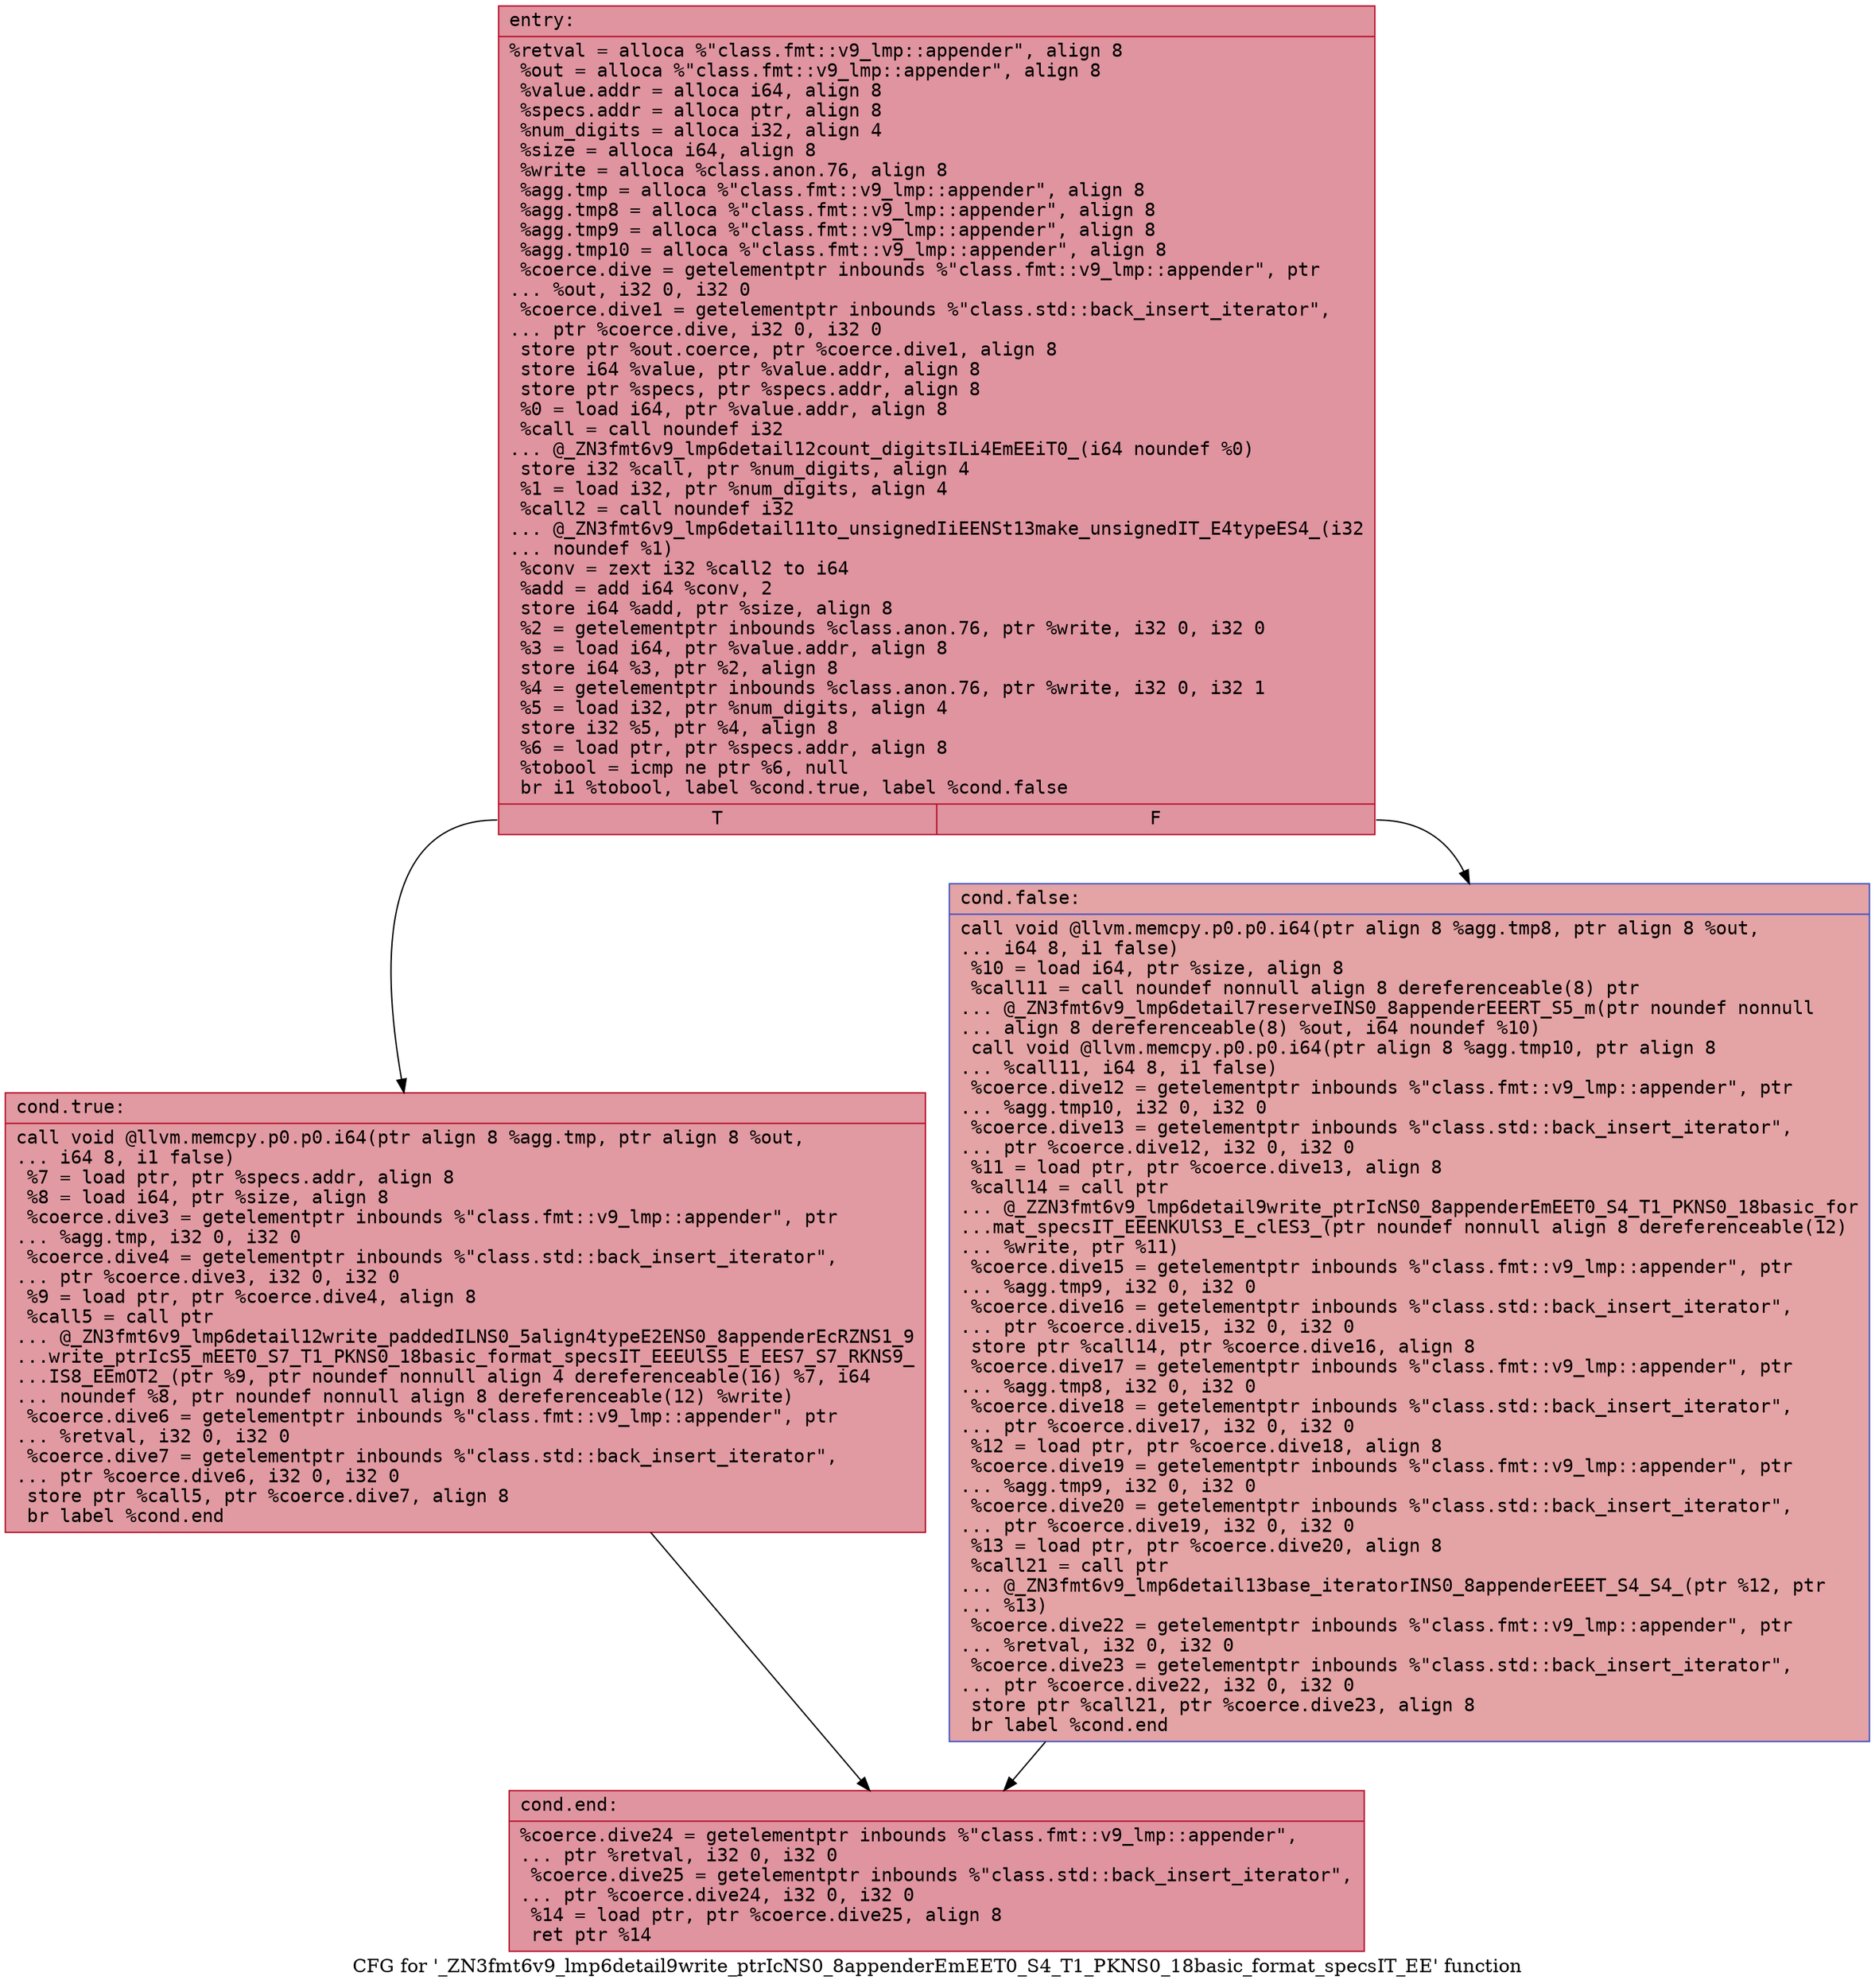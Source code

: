 digraph "CFG for '_ZN3fmt6v9_lmp6detail9write_ptrIcNS0_8appenderEmEET0_S4_T1_PKNS0_18basic_format_specsIT_EE' function" {
	label="CFG for '_ZN3fmt6v9_lmp6detail9write_ptrIcNS0_8appenderEmEET0_S4_T1_PKNS0_18basic_format_specsIT_EE' function";

	Node0x55fec341b870 [shape=record,color="#b70d28ff", style=filled, fillcolor="#b70d2870" fontname="Courier",label="{entry:\l|  %retval = alloca %\"class.fmt::v9_lmp::appender\", align 8\l  %out = alloca %\"class.fmt::v9_lmp::appender\", align 8\l  %value.addr = alloca i64, align 8\l  %specs.addr = alloca ptr, align 8\l  %num_digits = alloca i32, align 4\l  %size = alloca i64, align 8\l  %write = alloca %class.anon.76, align 8\l  %agg.tmp = alloca %\"class.fmt::v9_lmp::appender\", align 8\l  %agg.tmp8 = alloca %\"class.fmt::v9_lmp::appender\", align 8\l  %agg.tmp9 = alloca %\"class.fmt::v9_lmp::appender\", align 8\l  %agg.tmp10 = alloca %\"class.fmt::v9_lmp::appender\", align 8\l  %coerce.dive = getelementptr inbounds %\"class.fmt::v9_lmp::appender\", ptr\l... %out, i32 0, i32 0\l  %coerce.dive1 = getelementptr inbounds %\"class.std::back_insert_iterator\",\l... ptr %coerce.dive, i32 0, i32 0\l  store ptr %out.coerce, ptr %coerce.dive1, align 8\l  store i64 %value, ptr %value.addr, align 8\l  store ptr %specs, ptr %specs.addr, align 8\l  %0 = load i64, ptr %value.addr, align 8\l  %call = call noundef i32\l... @_ZN3fmt6v9_lmp6detail12count_digitsILi4EmEEiT0_(i64 noundef %0)\l  store i32 %call, ptr %num_digits, align 4\l  %1 = load i32, ptr %num_digits, align 4\l  %call2 = call noundef i32\l... @_ZN3fmt6v9_lmp6detail11to_unsignedIiEENSt13make_unsignedIT_E4typeES4_(i32\l... noundef %1)\l  %conv = zext i32 %call2 to i64\l  %add = add i64 %conv, 2\l  store i64 %add, ptr %size, align 8\l  %2 = getelementptr inbounds %class.anon.76, ptr %write, i32 0, i32 0\l  %3 = load i64, ptr %value.addr, align 8\l  store i64 %3, ptr %2, align 8\l  %4 = getelementptr inbounds %class.anon.76, ptr %write, i32 0, i32 1\l  %5 = load i32, ptr %num_digits, align 4\l  store i32 %5, ptr %4, align 8\l  %6 = load ptr, ptr %specs.addr, align 8\l  %tobool = icmp ne ptr %6, null\l  br i1 %tobool, label %cond.true, label %cond.false\l|{<s0>T|<s1>F}}"];
	Node0x55fec341b870:s0 -> Node0x55fec341c7e0[tooltip="entry -> cond.true\nProbability 62.50%" ];
	Node0x55fec341b870:s1 -> Node0x55fec341cfd0[tooltip="entry -> cond.false\nProbability 37.50%" ];
	Node0x55fec341c7e0 [shape=record,color="#b70d28ff", style=filled, fillcolor="#bb1b2c70" fontname="Courier",label="{cond.true:\l|  call void @llvm.memcpy.p0.p0.i64(ptr align 8 %agg.tmp, ptr align 8 %out,\l... i64 8, i1 false)\l  %7 = load ptr, ptr %specs.addr, align 8\l  %8 = load i64, ptr %size, align 8\l  %coerce.dive3 = getelementptr inbounds %\"class.fmt::v9_lmp::appender\", ptr\l... %agg.tmp, i32 0, i32 0\l  %coerce.dive4 = getelementptr inbounds %\"class.std::back_insert_iterator\",\l... ptr %coerce.dive3, i32 0, i32 0\l  %9 = load ptr, ptr %coerce.dive4, align 8\l  %call5 = call ptr\l... @_ZN3fmt6v9_lmp6detail12write_paddedILNS0_5align4typeE2ENS0_8appenderEcRZNS1_9\l...write_ptrIcS5_mEET0_S7_T1_PKNS0_18basic_format_specsIT_EEEUlS5_E_EES7_S7_RKNS9_\l...IS8_EEmOT2_(ptr %9, ptr noundef nonnull align 4 dereferenceable(16) %7, i64\l... noundef %8, ptr noundef nonnull align 8 dereferenceable(12) %write)\l  %coerce.dive6 = getelementptr inbounds %\"class.fmt::v9_lmp::appender\", ptr\l... %retval, i32 0, i32 0\l  %coerce.dive7 = getelementptr inbounds %\"class.std::back_insert_iterator\",\l... ptr %coerce.dive6, i32 0, i32 0\l  store ptr %call5, ptr %coerce.dive7, align 8\l  br label %cond.end\l}"];
	Node0x55fec341c7e0 -> Node0x55fec341dd20[tooltip="cond.true -> cond.end\nProbability 100.00%" ];
	Node0x55fec341cfd0 [shape=record,color="#3d50c3ff", style=filled, fillcolor="#c32e3170" fontname="Courier",label="{cond.false:\l|  call void @llvm.memcpy.p0.p0.i64(ptr align 8 %agg.tmp8, ptr align 8 %out,\l... i64 8, i1 false)\l  %10 = load i64, ptr %size, align 8\l  %call11 = call noundef nonnull align 8 dereferenceable(8) ptr\l... @_ZN3fmt6v9_lmp6detail7reserveINS0_8appenderEEERT_S5_m(ptr noundef nonnull\l... align 8 dereferenceable(8) %out, i64 noundef %10)\l  call void @llvm.memcpy.p0.p0.i64(ptr align 8 %agg.tmp10, ptr align 8\l... %call11, i64 8, i1 false)\l  %coerce.dive12 = getelementptr inbounds %\"class.fmt::v9_lmp::appender\", ptr\l... %agg.tmp10, i32 0, i32 0\l  %coerce.dive13 = getelementptr inbounds %\"class.std::back_insert_iterator\",\l... ptr %coerce.dive12, i32 0, i32 0\l  %11 = load ptr, ptr %coerce.dive13, align 8\l  %call14 = call ptr\l... @_ZZN3fmt6v9_lmp6detail9write_ptrIcNS0_8appenderEmEET0_S4_T1_PKNS0_18basic_for\l...mat_specsIT_EEENKUlS3_E_clES3_(ptr noundef nonnull align 8 dereferenceable(12)\l... %write, ptr %11)\l  %coerce.dive15 = getelementptr inbounds %\"class.fmt::v9_lmp::appender\", ptr\l... %agg.tmp9, i32 0, i32 0\l  %coerce.dive16 = getelementptr inbounds %\"class.std::back_insert_iterator\",\l... ptr %coerce.dive15, i32 0, i32 0\l  store ptr %call14, ptr %coerce.dive16, align 8\l  %coerce.dive17 = getelementptr inbounds %\"class.fmt::v9_lmp::appender\", ptr\l... %agg.tmp8, i32 0, i32 0\l  %coerce.dive18 = getelementptr inbounds %\"class.std::back_insert_iterator\",\l... ptr %coerce.dive17, i32 0, i32 0\l  %12 = load ptr, ptr %coerce.dive18, align 8\l  %coerce.dive19 = getelementptr inbounds %\"class.fmt::v9_lmp::appender\", ptr\l... %agg.tmp9, i32 0, i32 0\l  %coerce.dive20 = getelementptr inbounds %\"class.std::back_insert_iterator\",\l... ptr %coerce.dive19, i32 0, i32 0\l  %13 = load ptr, ptr %coerce.dive20, align 8\l  %call21 = call ptr\l... @_ZN3fmt6v9_lmp6detail13base_iteratorINS0_8appenderEEET_S4_S4_(ptr %12, ptr\l... %13)\l  %coerce.dive22 = getelementptr inbounds %\"class.fmt::v9_lmp::appender\", ptr\l... %retval, i32 0, i32 0\l  %coerce.dive23 = getelementptr inbounds %\"class.std::back_insert_iterator\",\l... ptr %coerce.dive22, i32 0, i32 0\l  store ptr %call21, ptr %coerce.dive23, align 8\l  br label %cond.end\l}"];
	Node0x55fec341cfd0 -> Node0x55fec341dd20[tooltip="cond.false -> cond.end\nProbability 100.00%" ];
	Node0x55fec341dd20 [shape=record,color="#b70d28ff", style=filled, fillcolor="#b70d2870" fontname="Courier",label="{cond.end:\l|  %coerce.dive24 = getelementptr inbounds %\"class.fmt::v9_lmp::appender\",\l... ptr %retval, i32 0, i32 0\l  %coerce.dive25 = getelementptr inbounds %\"class.std::back_insert_iterator\",\l... ptr %coerce.dive24, i32 0, i32 0\l  %14 = load ptr, ptr %coerce.dive25, align 8\l  ret ptr %14\l}"];
}
